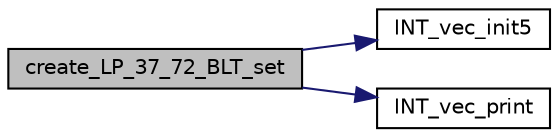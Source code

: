 digraph "create_LP_37_72_BLT_set"
{
  edge [fontname="Helvetica",fontsize="10",labelfontname="Helvetica",labelfontsize="10"];
  node [fontname="Helvetica",fontsize="10",shape=record];
  rankdir="LR";
  Node3257 [label="create_LP_37_72_BLT_set",height=0.2,width=0.4,color="black", fillcolor="grey75", style="filled", fontcolor="black"];
  Node3257 -> Node3258 [color="midnightblue",fontsize="10",style="solid",fontname="Helvetica"];
  Node3258 [label="INT_vec_init5",height=0.2,width=0.4,color="black", fillcolor="white", style="filled",URL="$d5/db4/io__and__os_8h.html#aa44942d0ade0e10dafd2ff1a86e672b8"];
  Node3257 -> Node3259 [color="midnightblue",fontsize="10",style="solid",fontname="Helvetica"];
  Node3259 [label="INT_vec_print",height=0.2,width=0.4,color="black", fillcolor="white", style="filled",URL="$df/dbf/sajeeb_8_c.html#a79a5901af0b47dd0d694109543c027fe"];
}
